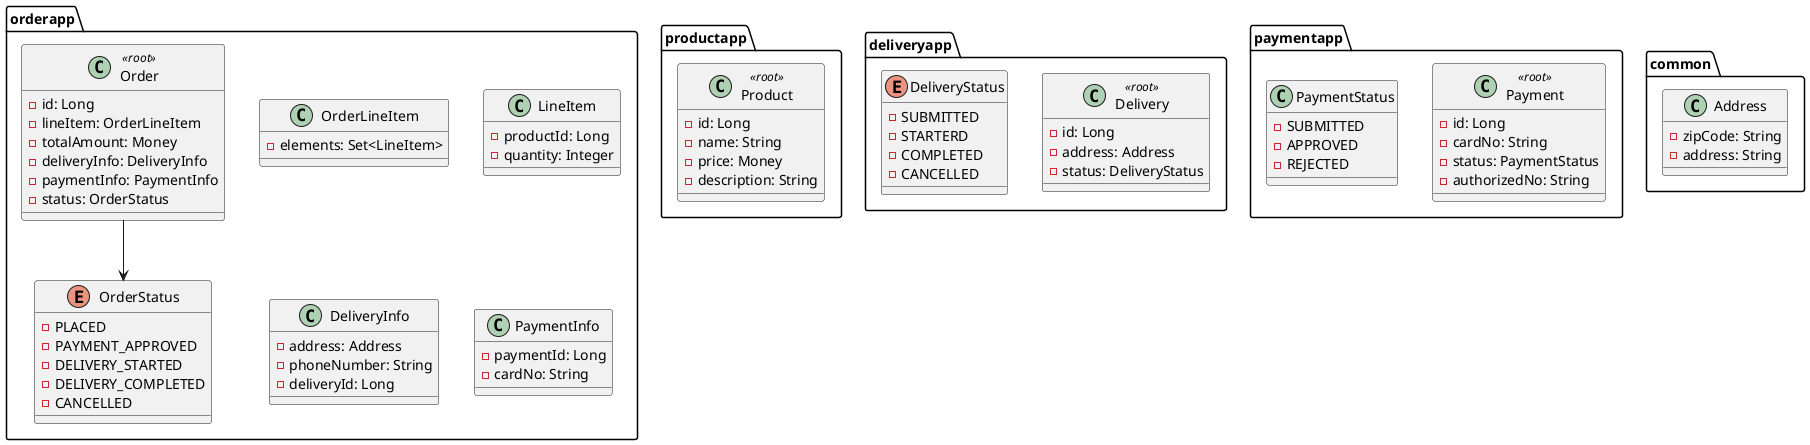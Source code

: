@startuml

' db: H2
' 불변식 1: 배송이 시작되면 주문을 취소할 수 없다
' 불변식 2: 취소 주문 금액은 10,000원이다
' 불변식 3: 배송이 시작되면 배송 정보 변경 불가능하다
' Entity, Repository, Service, ServiceTest
' Hexagonal Architecture 적용
' + xxxapp
'   + adapter
'     + in
'       - EventHandler
'     + out
'       - EventPublisher
'   + application
'     - xxxRepository
'     - xxxService
'     + domain
'       - Entity, Value, Factory, Event
' 

package productapp {

    class Product <<root>> {
        - id: Long
        - name: String
        - price: Money
        - description: String
    }

}

package orderapp {

    class Order<<root>> {
        - id: Long
        - lineItem: OrderLineItem
        ' totalAmount 값을 가지고 있을 것인가? 실시간 계산을 할 것인가?
        - totalAmount: Money
        - deliveryInfo: DeliveryInfo
        - paymentInfo: PaymentInfo
        - status: OrderStatus

    }

    enum OrderStatus {
        ' 주문접수됨, 주문승인됨(카드 승인될 경우), 배송시작됨, 배송완료됨, 취소됨
        - PLACED
        - PAYMENT_APPROVED
        - DELIVERY_STARTED
        - DELIVERY_COMPLETED
        - CANCELLED
    }

    class OrderLineItem {
        - elements: Set<LineItem>
    }

    class LineItem {
        - productId: Long
        - quantity: Integer
    }

    class DeliveryInfo {
        - address: Address
        - phoneNumber: String
        - deliveryId: Long
    }

    class PaymentInfo {
        - paymentId: Long
        - cardNo: String
    }

    Order --> OrderStatus

}

package deliveryapp {
    
    class Delivery<<root>> {
        - id: Long
        - address: Address
        - status: DeliveryStatus
    }

    enum DeliveryStatus {
        ' 접수됨, 시작됨, 완료됨, 취소됨
        - SUBMITTED
        - STARTERD
        - COMPLETED
        ' 취소 상황이 없으면 뺄 것
        - CANCELLED
    }

}

package paymentapp {

    class Payment<<root>> {
        - id: Long
        - cardNo: String
        - status: PaymentStatus
        ' 승인 번호
        - authorizedNo: String
    }

    class PaymentStatus {
        ' 접수됨, 승인됨, 거절됨
        - SUBMITTED
        - APPROVED
        - REJECTED
    }

}

package common {

    class Address {
        - zipCode: String
        - address: String
    }

}

@enduml